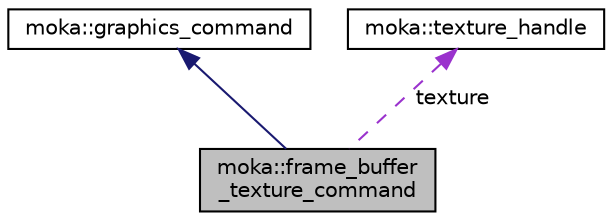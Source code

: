 digraph "moka::frame_buffer_texture_command"
{
 // LATEX_PDF_SIZE
  edge [fontname="Helvetica",fontsize="10",labelfontname="Helvetica",labelfontsize="10"];
  node [fontname="Helvetica",fontsize="10",shape=record];
  Node2 [label="moka::frame_buffer\l_texture_command",height=0.2,width=0.4,color="black", fillcolor="grey75", style="filled", fontcolor="black",tooltip="Set the texture you want to attach to this frame buffer."];
  Node3 -> Node2 [dir="back",color="midnightblue",fontsize="10",style="solid",fontname="Helvetica"];
  Node3 [label="moka::graphics_command",height=0.2,width=0.4,color="black", fillcolor="white", style="filled",URL="$classmoka_1_1graphics__command.html",tooltip="Base type for graphics commands."];
  Node4 -> Node2 [dir="back",color="darkorchid3",fontsize="10",style="dashed",label=" texture" ,fontname="Helvetica"];
  Node4 [label="moka::texture_handle",height=0.2,width=0.4,color="black", fillcolor="white", style="filled",URL="$structmoka_1_1texture__handle.html",tooltip="A handle to a texture object on the device."];
}
